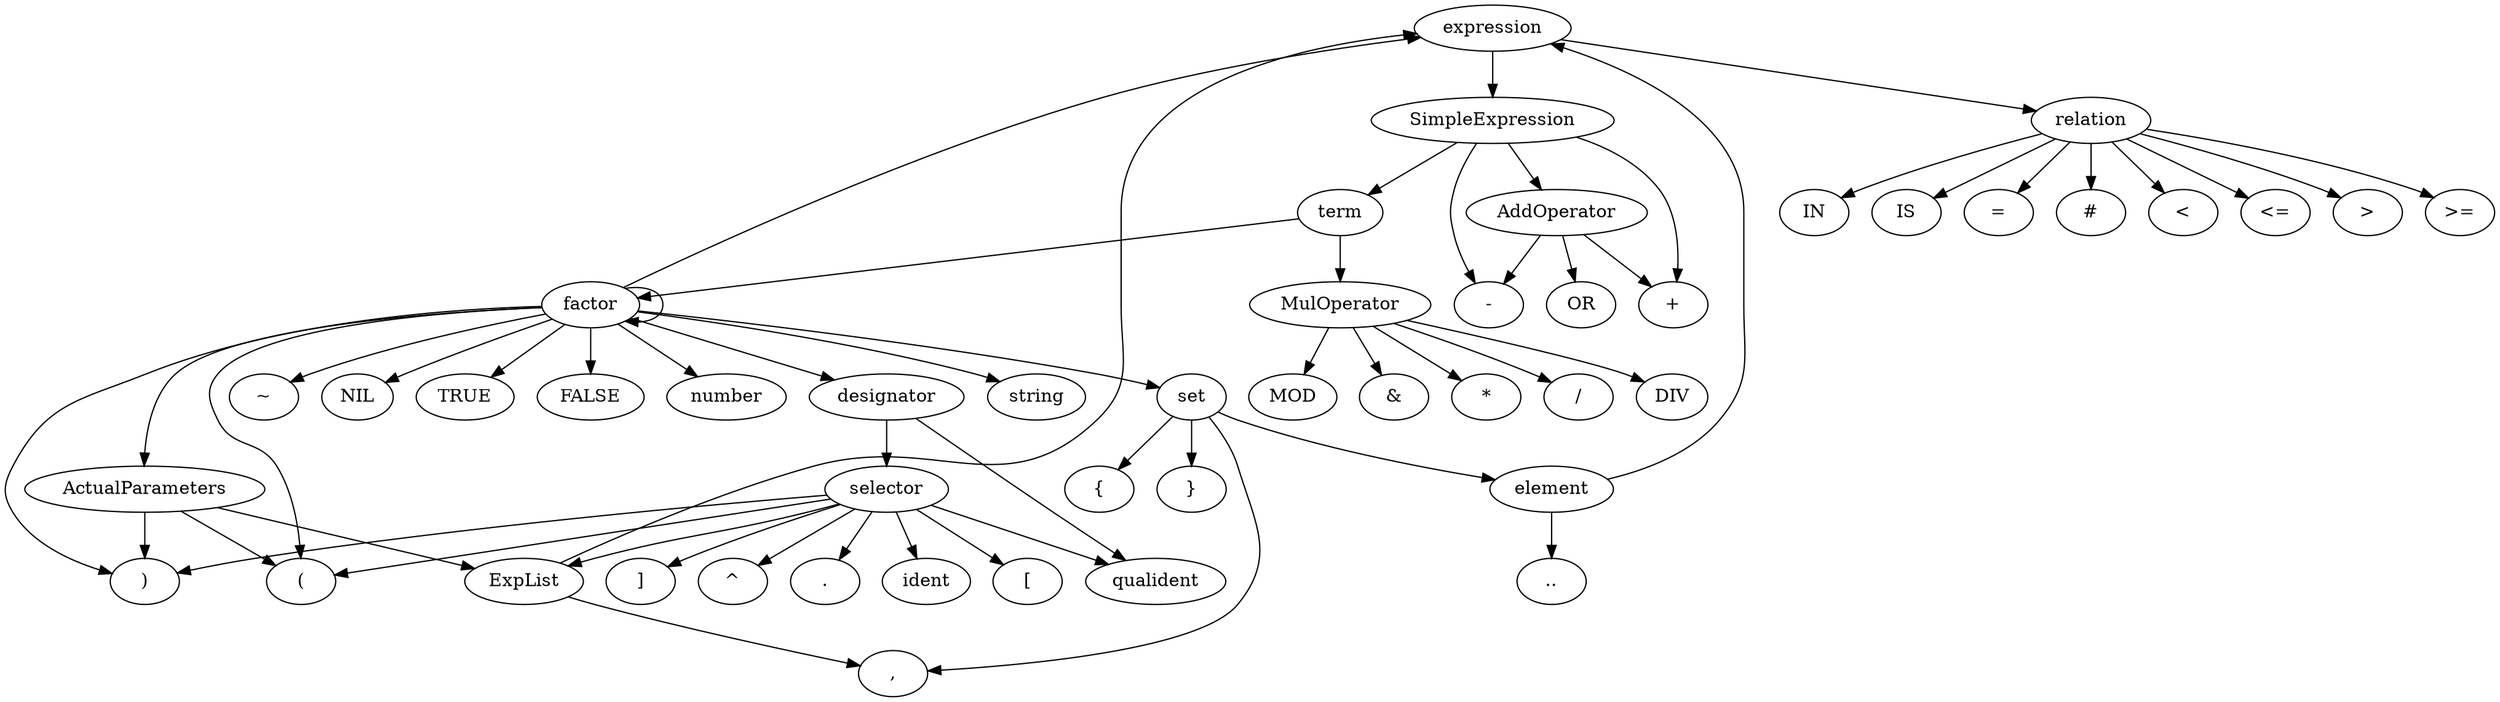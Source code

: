 digraph expressions {
    expression -> SimpleExpression;
    expression -> relation;

    relation -> "=";
    relation -> "#";
    relation -> "<";
    relation -> "<=";
    relation -> ">";
    relation -> ">=";
    relation -> IN;
    relation -> IS;

    SimpleExpression -> "+";
    SimpleExpression -> "-";
    SimpleExpression -> term;
    SimpleExpression -> AddOperator;

    AddOperator -> "+";
    AddOperator -> "-";
    AddOperator -> OR;

    term -> factor;
    term -> MulOperator;

    MulOperator -> "*";
    MulOperator -> "/";
    MulOperator -> DIV;
    MulOperator -> MOD;
    MulOperator -> "&";

    factor -> number;
    factor -> string;
    factor -> NIL;
    factor -> TRUE;
    factor -> FALSE;
    factor -> set;
    factor -> designator;
    factor -> ActualParameters;
    factor -> "(";
    factor -> expression;
    factor -> ")";
    factor -> "~";
    factor -> factor;

    designator -> qualident;
    designator -> selector;

    selector -> ".";
    selector -> ident;
    selector -> "[";
    selector -> ExpList;
    selector -> "]";
    selector -> "^";
    selector -> "(";
    selector -> qualident;
    selector -> ")";

    set -> "{"
    set -> element;
    set -> ",";
    set -> "}";

    element -> expression;
    element -> "..";

    ExpList -> expression;
    ExpList -> ",";

    ActualParameters -> "(";
    ActualParameters -> ExpList;
    ActualParameters -> ")";
}

